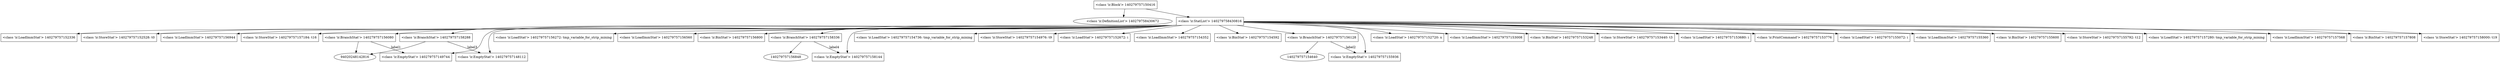 digraph G {
140279758430672 [label="<class 'ir.DefinitionList'> 140279758430672" ];
140279757152336 [shape=box,label="<class 'ir.LoadImmStat'> 140279757152336" ];
140279757152528 [shape=box,label="<class 'ir.StoreStat'> 140279757152528: t0" ];
140279757156944 [shape=box,label="<class 'ir.LoadImmStat'> 140279757156944" ];
140279757157184 [shape=box,label="<class 'ir.StoreStat'> 140279757157184: t16" ];
140279757148112 [shape=box,label="<class 'ir.EmptyStat'> 140279757148112" ];
140279757156272 [shape=box,label="<class 'ir.LoadStat'> 140279757156272: tmp_variable_for_strip_mining" ];
140279757156560 [shape=box,label="<class 'ir.LoadImmStat'> 140279757156560" ];
140279757156800 [shape=box,label="<class 'ir.BinStat'> 140279757156800" ];
140279757158336 [shape=box,label="<class 'ir.BranchStat'> 140279757158336" ];
140279757158336 -> 140279757158144 [label=label4];
140279757158336 -> 140279757156848;
140279757154736 [shape=box,label="<class 'ir.LoadStat'> 140279757154736: tmp_variable_for_strip_mining" ];
140279757154976 [shape=box,label="<class 'ir.StoreStat'> 140279757154976: t9" ];
140279757149744 [shape=box,label="<class 'ir.EmptyStat'> 140279757149744" ];
140279757152672 [shape=box,label="<class 'ir.LoadStat'> 140279757152672: i" ];
140279757154352 [shape=box,label="<class 'ir.LoadImmStat'> 140279757154352" ];
140279757154592 [shape=box,label="<class 'ir.BinStat'> 140279757154592" ];
140279757156128 [shape=box,label="<class 'ir.BranchStat'> 140279757156128" ];
140279757156128 -> 140279757155936 [label=label2];
140279757156128 -> 140279757154640;
140279757152720 [shape=box,label="<class 'ir.LoadStat'> 140279757152720: x" ];
140279757153008 [shape=box,label="<class 'ir.LoadImmStat'> 140279757153008" ];
140279757153248 [shape=box,label="<class 'ir.BinStat'> 140279757153248" ];
140279757153440 [shape=box,label="<class 'ir.StoreStat'> 140279757153440: t3" ];
140279757153680 [shape=box,label="<class 'ir.LoadStat'> 140279757153680: i" ];
140279757153776 [shape=box,label="<class 'ir.PrintCommand'> 140279757153776" ];
140279757155072 [shape=box,label="<class 'ir.LoadStat'> 140279757155072: i" ];
140279757155360 [shape=box,label="<class 'ir.LoadImmStat'> 140279757155360" ];
140279757155600 [shape=box,label="<class 'ir.BinStat'> 140279757155600" ];
140279757155792 [shape=box,label="<class 'ir.StoreStat'> 140279757155792: t12" ];
140279757156080 [shape=box,label="<class 'ir.BranchStat'> 140279757156080" ];
140279757156080 -> 140279757149744 [label=label1];
140279757156080 -> 94020248142816;
140279757155936 [shape=box,label="<class 'ir.EmptyStat'> 140279757155936" ];
140279757157280 [shape=box,label="<class 'ir.LoadStat'> 140279757157280: tmp_variable_for_strip_mining" ];
140279757157568 [shape=box,label="<class 'ir.LoadImmStat'> 140279757157568" ];
140279757157808 [shape=box,label="<class 'ir.BinStat'> 140279757157808" ];
140279757158000 [shape=box,label="<class 'ir.StoreStat'> 140279757158000: t19" ];
140279757158288 [shape=box,label="<class 'ir.BranchStat'> 140279757158288" ];
140279757158288 -> 140279757148112 [label=label3];
140279757158288 -> 94020248142816;
140279757158144 [shape=box,label="<class 'ir.EmptyStat'> 140279757158144" ];
140279758430816 [shape=box,label="<class 'ir.StatList'> 140279758430816" ];
140279758430816 -> 140279757152336 [pos=0];
140279758430816 -> 140279757152528 [pos=1];
140279758430816 -> 140279757156944 [pos=2];
140279758430816 -> 140279757157184 [pos=3];
140279758430816 -> 140279757148112 [pos=4];
140279758430816 -> 140279757156272 [pos=5];
140279758430816 -> 140279757156560 [pos=6];
140279758430816 -> 140279757156800 [pos=7];
140279758430816 -> 140279757158336 [pos=8];
140279758430816 -> 140279757154736 [pos=9];
140279758430816 -> 140279757154976 [pos=10];
140279758430816 -> 140279757149744 [pos=11];
140279758430816 -> 140279757152672 [pos=12];
140279758430816 -> 140279757154352 [pos=13];
140279758430816 -> 140279757154592 [pos=14];
140279758430816 -> 140279757156128 [pos=15];
140279758430816 -> 140279757152720 [pos=16];
140279758430816 -> 140279757153008 [pos=17];
140279758430816 -> 140279757153248 [pos=18];
140279758430816 -> 140279757153440 [pos=19];
140279758430816 -> 140279757153680 [pos=20];
140279758430816 -> 140279757153776 [pos=21];
140279758430816 -> 140279757155072 [pos=22];
140279758430816 -> 140279757155360 [pos=23];
140279758430816 -> 140279757155600 [pos=24];
140279758430816 -> 140279757155792 [pos=25];
140279758430816 -> 140279757156080 [pos=26];
140279758430816 -> 140279757155936 [pos=27];
140279758430816 -> 140279757157280 [pos=28];
140279758430816 -> 140279757157568 [pos=29];
140279758430816 -> 140279757157808 [pos=30];
140279758430816 -> 140279757158000 [pos=31];
140279758430816 -> 140279757158288 [pos=32];
140279758430816 -> 140279757158144 [pos=33];
140279757150416 [shape=box,label="<class 'ir.Block'> 140279757150416" ];
140279757150416 -> 140279758430672;
140279757150416 -> 140279758430816;
}
